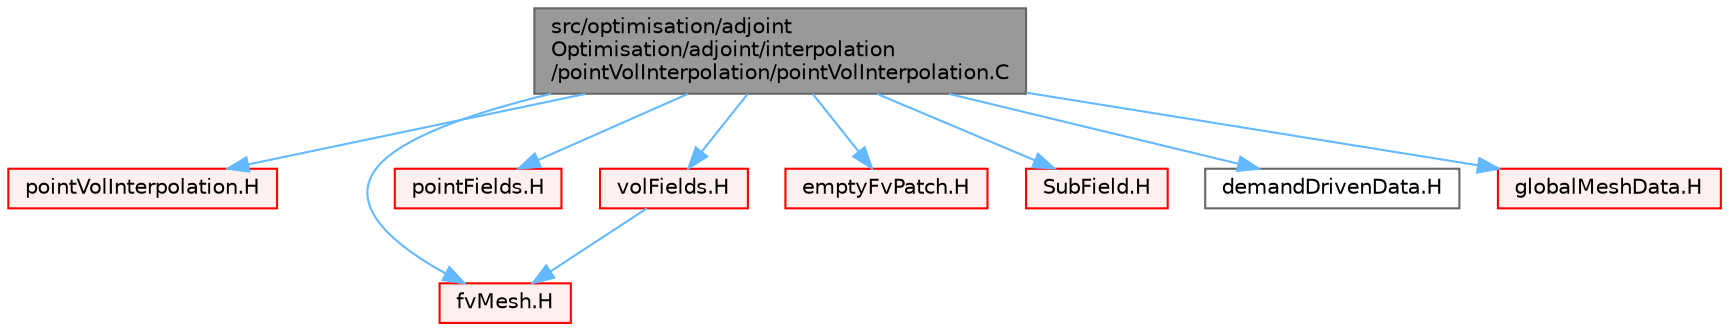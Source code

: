 digraph "src/optimisation/adjointOptimisation/adjoint/interpolation/pointVolInterpolation/pointVolInterpolation.C"
{
 // LATEX_PDF_SIZE
  bgcolor="transparent";
  edge [fontname=Helvetica,fontsize=10,labelfontname=Helvetica,labelfontsize=10];
  node [fontname=Helvetica,fontsize=10,shape=box,height=0.2,width=0.4];
  Node1 [id="Node000001",label="src/optimisation/adjoint\lOptimisation/adjoint/interpolation\l/pointVolInterpolation/pointVolInterpolation.C",height=0.2,width=0.4,color="gray40", fillcolor="grey60", style="filled", fontcolor="black",tooltip=" "];
  Node1 -> Node2 [id="edge1_Node000001_Node000002",color="steelblue1",style="solid",tooltip=" "];
  Node2 [id="Node000002",label="pointVolInterpolation.H",height=0.2,width=0.4,color="red", fillcolor="#FFF0F0", style="filled",URL="$pointVolInterpolation_8H.html",tooltip=" "];
  Node1 -> Node241 [id="edge2_Node000001_Node000241",color="steelblue1",style="solid",tooltip=" "];
  Node241 [id="Node000241",label="fvMesh.H",height=0.2,width=0.4,color="red", fillcolor="#FFF0F0", style="filled",URL="$fvMesh_8H.html",tooltip=" "];
  Node1 -> Node353 [id="edge3_Node000001_Node000353",color="steelblue1",style="solid",tooltip=" "];
  Node353 [id="Node000353",label="pointFields.H",height=0.2,width=0.4,color="red", fillcolor="#FFF0F0", style="filled",URL="$pointFields_8H.html",tooltip=" "];
  Node1 -> Node390 [id="edge4_Node000001_Node000390",color="steelblue1",style="solid",tooltip=" "];
  Node390 [id="Node000390",label="volFields.H",height=0.2,width=0.4,color="red", fillcolor="#FFF0F0", style="filled",URL="$volFields_8H.html",tooltip=" "];
  Node390 -> Node241 [id="edge5_Node000390_Node000241",color="steelblue1",style="solid",tooltip=" "];
  Node1 -> Node397 [id="edge6_Node000001_Node000397",color="steelblue1",style="solid",tooltip=" "];
  Node397 [id="Node000397",label="emptyFvPatch.H",height=0.2,width=0.4,color="red", fillcolor="#FFF0F0", style="filled",URL="$emptyFvPatch_8H.html",tooltip=" "];
  Node1 -> Node277 [id="edge7_Node000001_Node000277",color="steelblue1",style="solid",tooltip=" "];
  Node277 [id="Node000277",label="SubField.H",height=0.2,width=0.4,color="red", fillcolor="#FFF0F0", style="filled",URL="$SubField_8H.html",tooltip=" "];
  Node1 -> Node399 [id="edge8_Node000001_Node000399",color="steelblue1",style="solid",tooltip=" "];
  Node399 [id="Node000399",label="demandDrivenData.H",height=0.2,width=0.4,color="grey40", fillcolor="white", style="filled",URL="$demandDrivenData_8H.html",tooltip="Template functions to aid in the implementation of demand driven data."];
  Node1 -> Node400 [id="edge9_Node000001_Node000400",color="steelblue1",style="solid",tooltip=" "];
  Node400 [id="Node000400",label="globalMeshData.H",height=0.2,width=0.4,color="red", fillcolor="#FFF0F0", style="filled",URL="$globalMeshData_8H.html",tooltip=" "];
}
